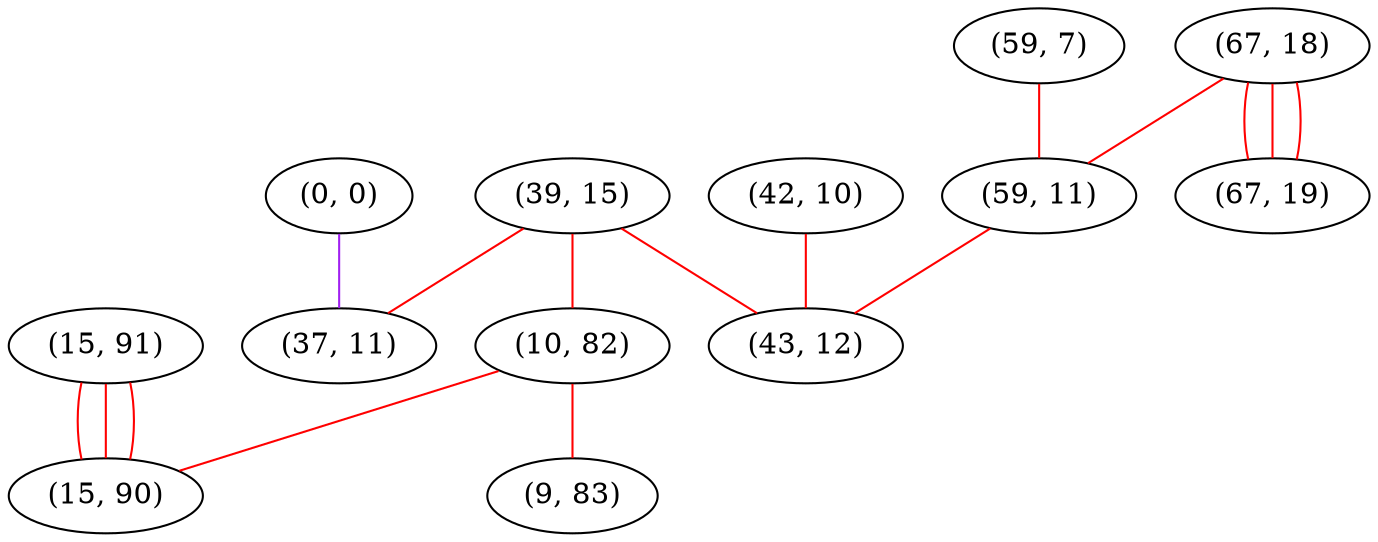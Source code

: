 graph "" {
"(15, 91)";
"(0, 0)";
"(39, 15)";
"(37, 11)";
"(42, 10)";
"(10, 82)";
"(59, 7)";
"(67, 18)";
"(59, 11)";
"(9, 83)";
"(43, 12)";
"(15, 90)";
"(67, 19)";
"(15, 91)" -- "(15, 90)"  [color=red, key=0, weight=1];
"(15, 91)" -- "(15, 90)"  [color=red, key=1, weight=1];
"(15, 91)" -- "(15, 90)"  [color=red, key=2, weight=1];
"(0, 0)" -- "(37, 11)"  [color=purple, key=0, weight=4];
"(39, 15)" -- "(37, 11)"  [color=red, key=0, weight=1];
"(39, 15)" -- "(43, 12)"  [color=red, key=0, weight=1];
"(39, 15)" -- "(10, 82)"  [color=red, key=0, weight=1];
"(42, 10)" -- "(43, 12)"  [color=red, key=0, weight=1];
"(10, 82)" -- "(9, 83)"  [color=red, key=0, weight=1];
"(10, 82)" -- "(15, 90)"  [color=red, key=0, weight=1];
"(59, 7)" -- "(59, 11)"  [color=red, key=0, weight=1];
"(67, 18)" -- "(59, 11)"  [color=red, key=0, weight=1];
"(67, 18)" -- "(67, 19)"  [color=red, key=0, weight=1];
"(67, 18)" -- "(67, 19)"  [color=red, key=1, weight=1];
"(67, 18)" -- "(67, 19)"  [color=red, key=2, weight=1];
"(59, 11)" -- "(43, 12)"  [color=red, key=0, weight=1];
}
